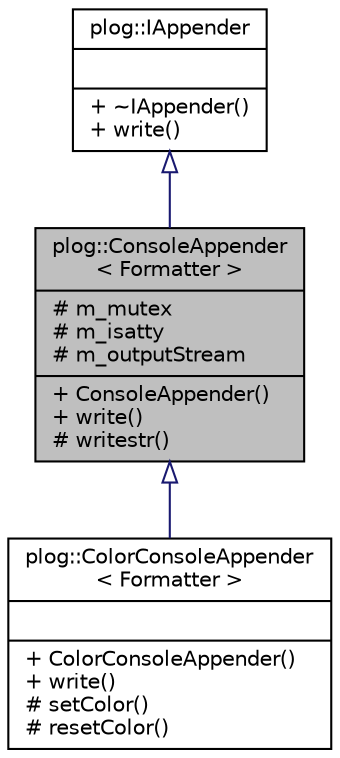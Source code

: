 digraph "plog::ConsoleAppender&lt; Formatter &gt;"
{
 // LATEX_PDF_SIZE
  bgcolor="transparent";
  edge [fontname="Helvetica",fontsize="10",labelfontname="Helvetica",labelfontsize="10"];
  node [fontname="Helvetica",fontsize="10",shape=record];
  Node1 [label="{plog::ConsoleAppender\l\< Formatter \>\n|# m_mutex\l# m_isatty\l# m_outputStream\l|+ ConsoleAppender()\l+ write()\l# writestr()\l}",height=0.2,width=0.4,color="black", fillcolor="grey75", style="filled", fontcolor="black",tooltip=" "];
  Node2 -> Node1 [dir="back",color="midnightblue",fontsize="10",style="solid",arrowtail="onormal",fontname="Helvetica"];
  Node2 [label="{plog::IAppender\n||+ ~IAppender()\l+ write()\l}",height=0.2,width=0.4,color="black",URL="$classplog_1_1_i_appender.html",tooltip=" "];
  Node1 -> Node3 [dir="back",color="midnightblue",fontsize="10",style="solid",arrowtail="onormal",fontname="Helvetica"];
  Node3 [label="{plog::ColorConsoleAppender\l\< Formatter \>\n||+ ColorConsoleAppender()\l+ write()\l# setColor()\l# resetColor()\l}",height=0.2,width=0.4,color="black",URL="$classplog_1_1_color_console_appender.html",tooltip=" "];
}

